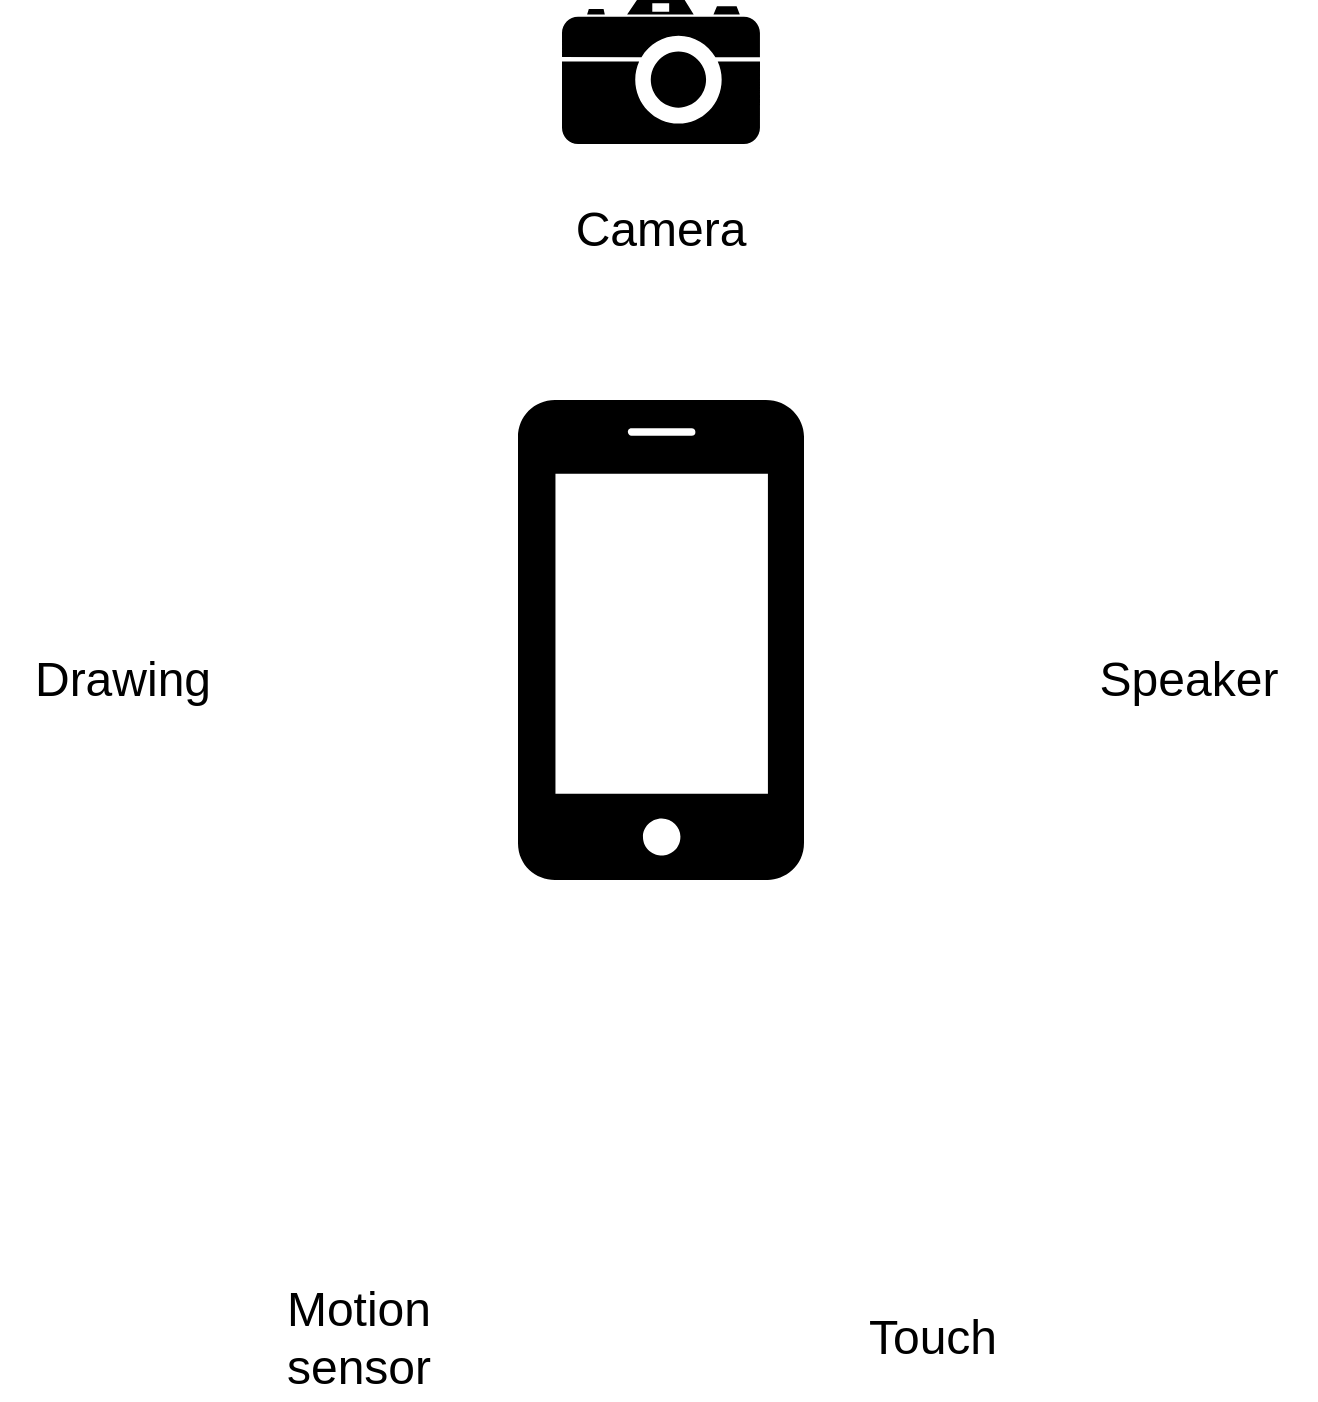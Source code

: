 <mxfile version="10.7.7"><diagram id="EQqkY5_sO2x-mXlkPwfu" name="Page-3"><mxGraphModel dx="1168" dy="870" grid="1" gridSize="10" guides="1" tooltips="1" connect="1" arrows="1" fold="1" page="1" pageScale="1" pageWidth="827" pageHeight="1169" math="0" shadow="0"><root><mxCell id="Nw7k0_AHchCRPF0fpRlI-0"/><mxCell id="Nw7k0_AHchCRPF0fpRlI-1" parent="Nw7k0_AHchCRPF0fpRlI-0"/><mxCell id="Nw7k0_AHchCRPF0fpRlI-4" value="" style="shape=image;html=1;verticalAlign=top;verticalLabelPosition=bottom;labelBackgroundColor=#ffffff;imageAspect=0;aspect=fixed;image=https://cdn2.iconfinder.com/data/icons/picol-vector/32/speaker_louder-128.png" vertex="1" parent="Nw7k0_AHchCRPF0fpRlI-1"><mxGeometry x="631" y="362" width="128" height="128" as="geometry"/></mxCell><mxCell id="Nw7k0_AHchCRPF0fpRlI-5" value="" style="shape=mxgraph.signs.tech.camera_2;html=1;fillColor=#000000;strokeColor=none;verticalLabelPosition=bottom;verticalAlign=top;align=center;" vertex="1" parent="Nw7k0_AHchCRPF0fpRlI-1"><mxGeometry x="382" y="170" width="99" height="72" as="geometry"/></mxCell><mxCell id="Nw7k0_AHchCRPF0fpRlI-6" value="" style="pointerEvents=1;shadow=0;dashed=0;html=1;strokeColor=none;fillColor=#000000;labelPosition=center;verticalLabelPosition=bottom;verticalAlign=top;outlineConnect=0;align=center;shape=mxgraph.office.devices.cell_phone_iphone_standalone;aspect=fixed;" vertex="1" parent="Nw7k0_AHchCRPF0fpRlI-1"><mxGeometry x="360" y="370" width="143" height="240" as="geometry"/></mxCell><mxCell id="Nw7k0_AHchCRPF0fpRlI-7" value="" style="shape=image;html=1;verticalAlign=top;verticalLabelPosition=bottom;labelBackgroundColor=#ffffff;imageAspect=0;aspect=fixed;image=https://cdn2.iconfinder.com/data/icons/innovation-technology-1/512/tech_0007-128.png;fillColor=#000000;" vertex="1" parent="Nw7k0_AHchCRPF0fpRlI-1"><mxGeometry x="216" y="680" width="128" height="128" as="geometry"/></mxCell><mxCell id="Nw7k0_AHchCRPF0fpRlI-8" value="" style="shape=image;html=1;verticalAlign=top;verticalLabelPosition=bottom;labelBackgroundColor=#ffffff;imageAspect=0;aspect=fixed;image=https://cdn0.iconfinder.com/data/icons/iphone-7-airpods-icons-solid-style/24/3d-touch-2-128.png;fillColor=#000000;" vertex="1" parent="Nw7k0_AHchCRPF0fpRlI-1"><mxGeometry x="503" y="680" width="128" height="128" as="geometry"/></mxCell><mxCell id="Nw7k0_AHchCRPF0fpRlI-9" value="" style="shape=image;html=1;verticalAlign=top;verticalLabelPosition=bottom;labelBackgroundColor=#ffffff;imageAspect=0;aspect=fixed;image=https://cdn2.iconfinder.com/data/icons/pittogrammi/142/90-128.png;fillColor=#000000;" vertex="1" parent="Nw7k0_AHchCRPF0fpRlI-1"><mxGeometry x="104" y="362" width="128" height="128" as="geometry"/></mxCell><mxCell id="Nw7k0_AHchCRPF0fpRlI-10" value="&lt;font style=&quot;font-size: 24px&quot;&gt;Drawing&lt;/font&gt;" style="text;html=1;strokeColor=none;fillColor=none;align=center;verticalAlign=middle;whiteSpace=wrap;rounded=0;" vertex="1" parent="Nw7k0_AHchCRPF0fpRlI-1"><mxGeometry x="101" y="495" width="123" height="30" as="geometry"/></mxCell><mxCell id="Nw7k0_AHchCRPF0fpRlI-11" value="&lt;font style=&quot;font-size: 24px&quot;&gt;Motion sensor&lt;/font&gt;" style="text;html=1;strokeColor=none;fillColor=none;align=center;verticalAlign=middle;whiteSpace=wrap;rounded=0;" vertex="1" parent="Nw7k0_AHchCRPF0fpRlI-1"><mxGeometry x="219" y="808" width="123" height="62" as="geometry"/></mxCell><mxCell id="Nw7k0_AHchCRPF0fpRlI-12" value="&lt;font style=&quot;font-size: 24px&quot;&gt;Touch&lt;/font&gt;" style="text;html=1;strokeColor=none;fillColor=none;align=center;verticalAlign=middle;whiteSpace=wrap;rounded=0;" vertex="1" parent="Nw7k0_AHchCRPF0fpRlI-1"><mxGeometry x="505.5" y="824" width="123" height="30" as="geometry"/></mxCell><mxCell id="Nw7k0_AHchCRPF0fpRlI-13" value="&lt;font style=&quot;font-size: 24px&quot;&gt;Speaker&lt;/font&gt;" style="text;html=1;strokeColor=none;fillColor=none;align=center;verticalAlign=middle;whiteSpace=wrap;rounded=0;" vertex="1" parent="Nw7k0_AHchCRPF0fpRlI-1"><mxGeometry x="633.5" y="495" width="123" height="30" as="geometry"/></mxCell><mxCell id="Nw7k0_AHchCRPF0fpRlI-14" value="&lt;font style=&quot;font-size: 24px&quot;&gt;Camera&lt;/font&gt;" style="text;html=1;strokeColor=none;fillColor=none;align=center;verticalAlign=middle;whiteSpace=wrap;rounded=0;" vertex="1" parent="Nw7k0_AHchCRPF0fpRlI-1"><mxGeometry x="370" y="270" width="123" height="30" as="geometry"/></mxCell></root></mxGraphModel></diagram></mxfile>